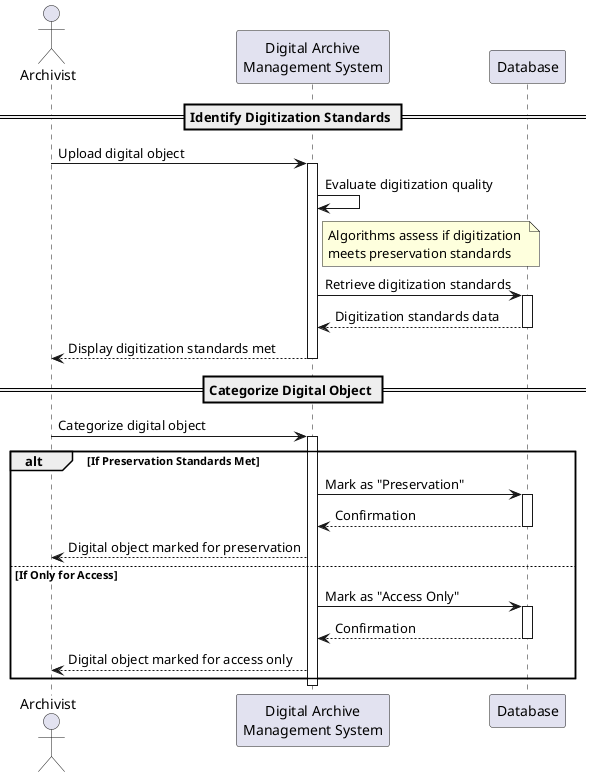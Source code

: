 @startuml
actor Archivist as archivist
participant "Digital Archive\nManagement System" as DAMS
participant "Database" as db

== Identify Digitization Standards ==
archivist -> DAMS : Upload digital object
activate DAMS

DAMS -> DAMS : Evaluate digitization quality
note right of DAMS : Algorithms assess if digitization \nmeets preservation standards

DAMS -> db : Retrieve digitization standards
activate db
db --> DAMS : Digitization standards data
deactivate db

DAMS --> archivist : Display digitization standards met
deactivate DAMS

== Categorize Digital Object ==
archivist -> DAMS : Categorize digital object
activate DAMS

alt If Preservation Standards Met
    DAMS -> db : Mark as "Preservation"
    activate db
    db --> DAMS : Confirmation
    deactivate db
    DAMS --> archivist : Digital object marked for preservation
else If Only for Access
    DAMS -> db : Mark as "Access Only"
    activate db
    db --> DAMS : Confirmation
    deactivate db
    DAMS --> archivist : Digital object marked for access only
end

deactivate DAMS

@enduml